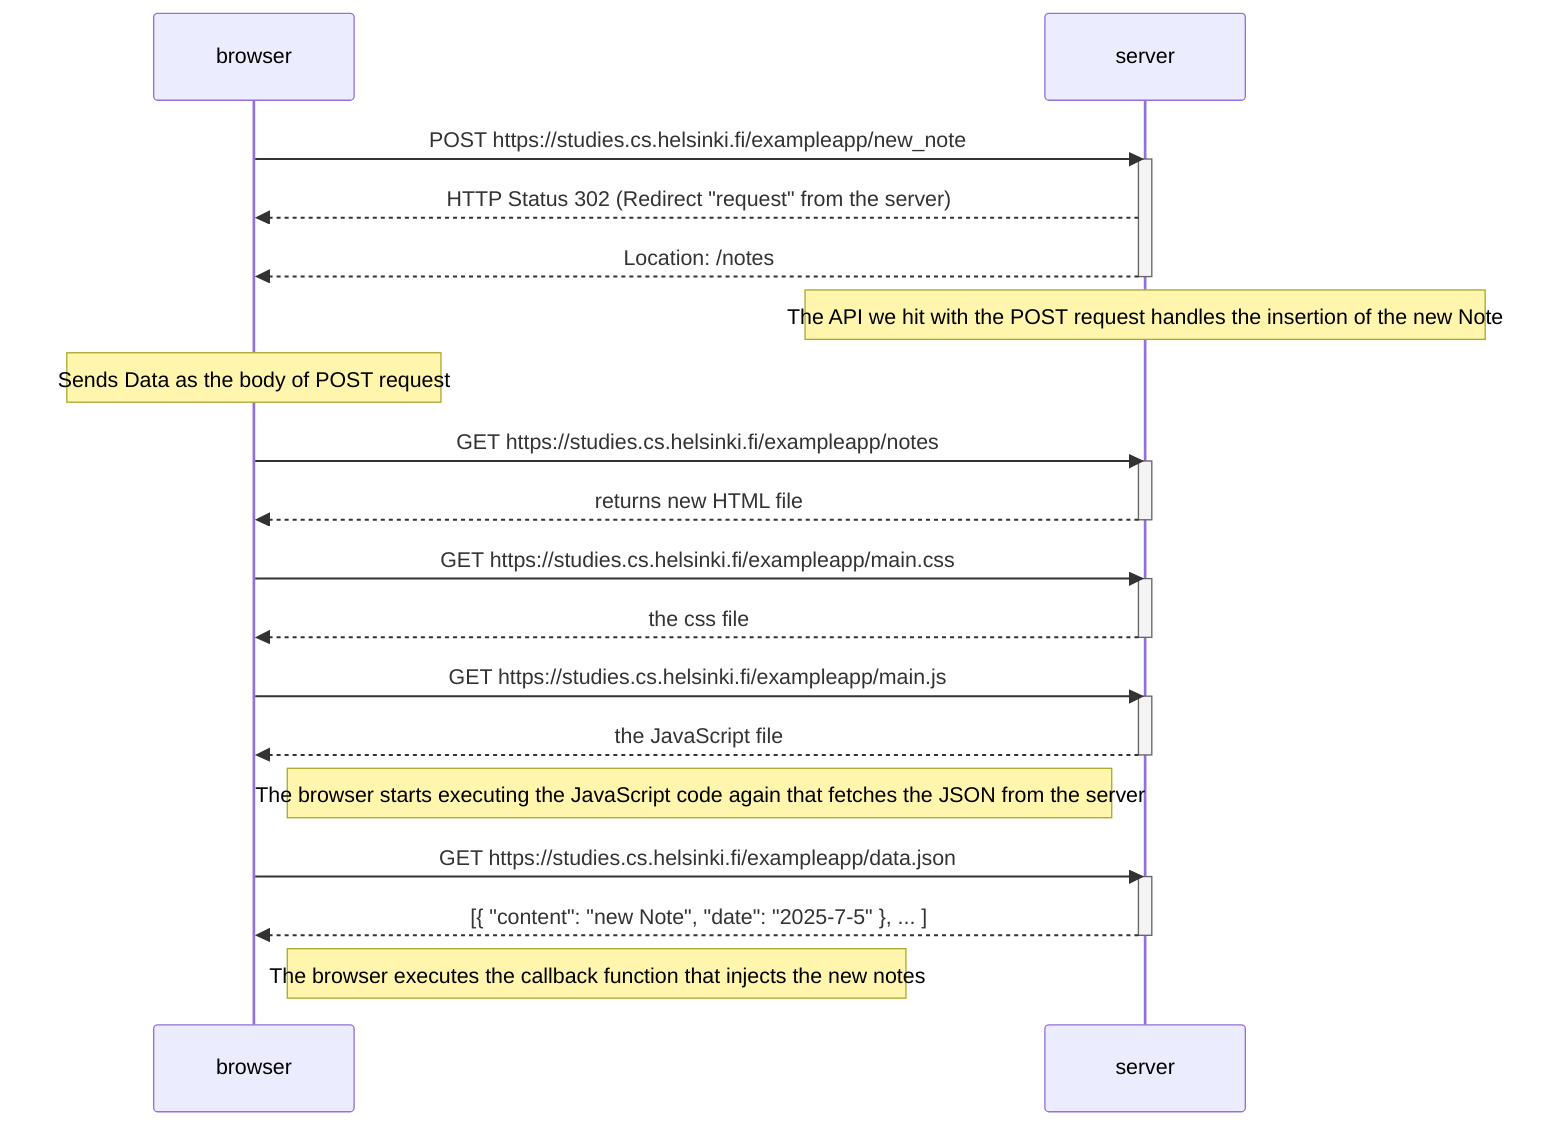 sequenceDiagram
    participant browser
    participant server

    browser->>server: POST https://studies.cs.helsinki.fi/exampleapp/new_note
    activate server
    server-->>browser: HTTP Status 302 (Redirect "request" from the server)
    server-->>browser: Location: /notes
    deactivate server

    Note over server: The API we hit with the POST request handles the insertion of the new Note
    Note over browser: Sends Data as the body of POST request

    browser->>server: GET https://studies.cs.helsinki.fi/exampleapp/notes
    activate server
    server-->>browser: returns new HTML file
    deactivate server

    browser->>server: GET https://studies.cs.helsinki.fi/exampleapp/main.css
    activate server
    server-->>browser: the css file
    deactivate server

    browser->>server: GET https://studies.cs.helsinki.fi/exampleapp/main.js
    activate server
    server-->>browser: the JavaScript file
    deactivate server

    Note right of browser: The browser starts executing the JavaScript code again that fetches the JSON from the server

    browser->>server: GET https://studies.cs.helsinki.fi/exampleapp/data.json
    activate server
    server-->>browser: [{ "content": "new Note", "date": "2025-7-5" }, ... ]
    deactivate server

    Note right of browser: The browser executes the callback function that injects the new notes